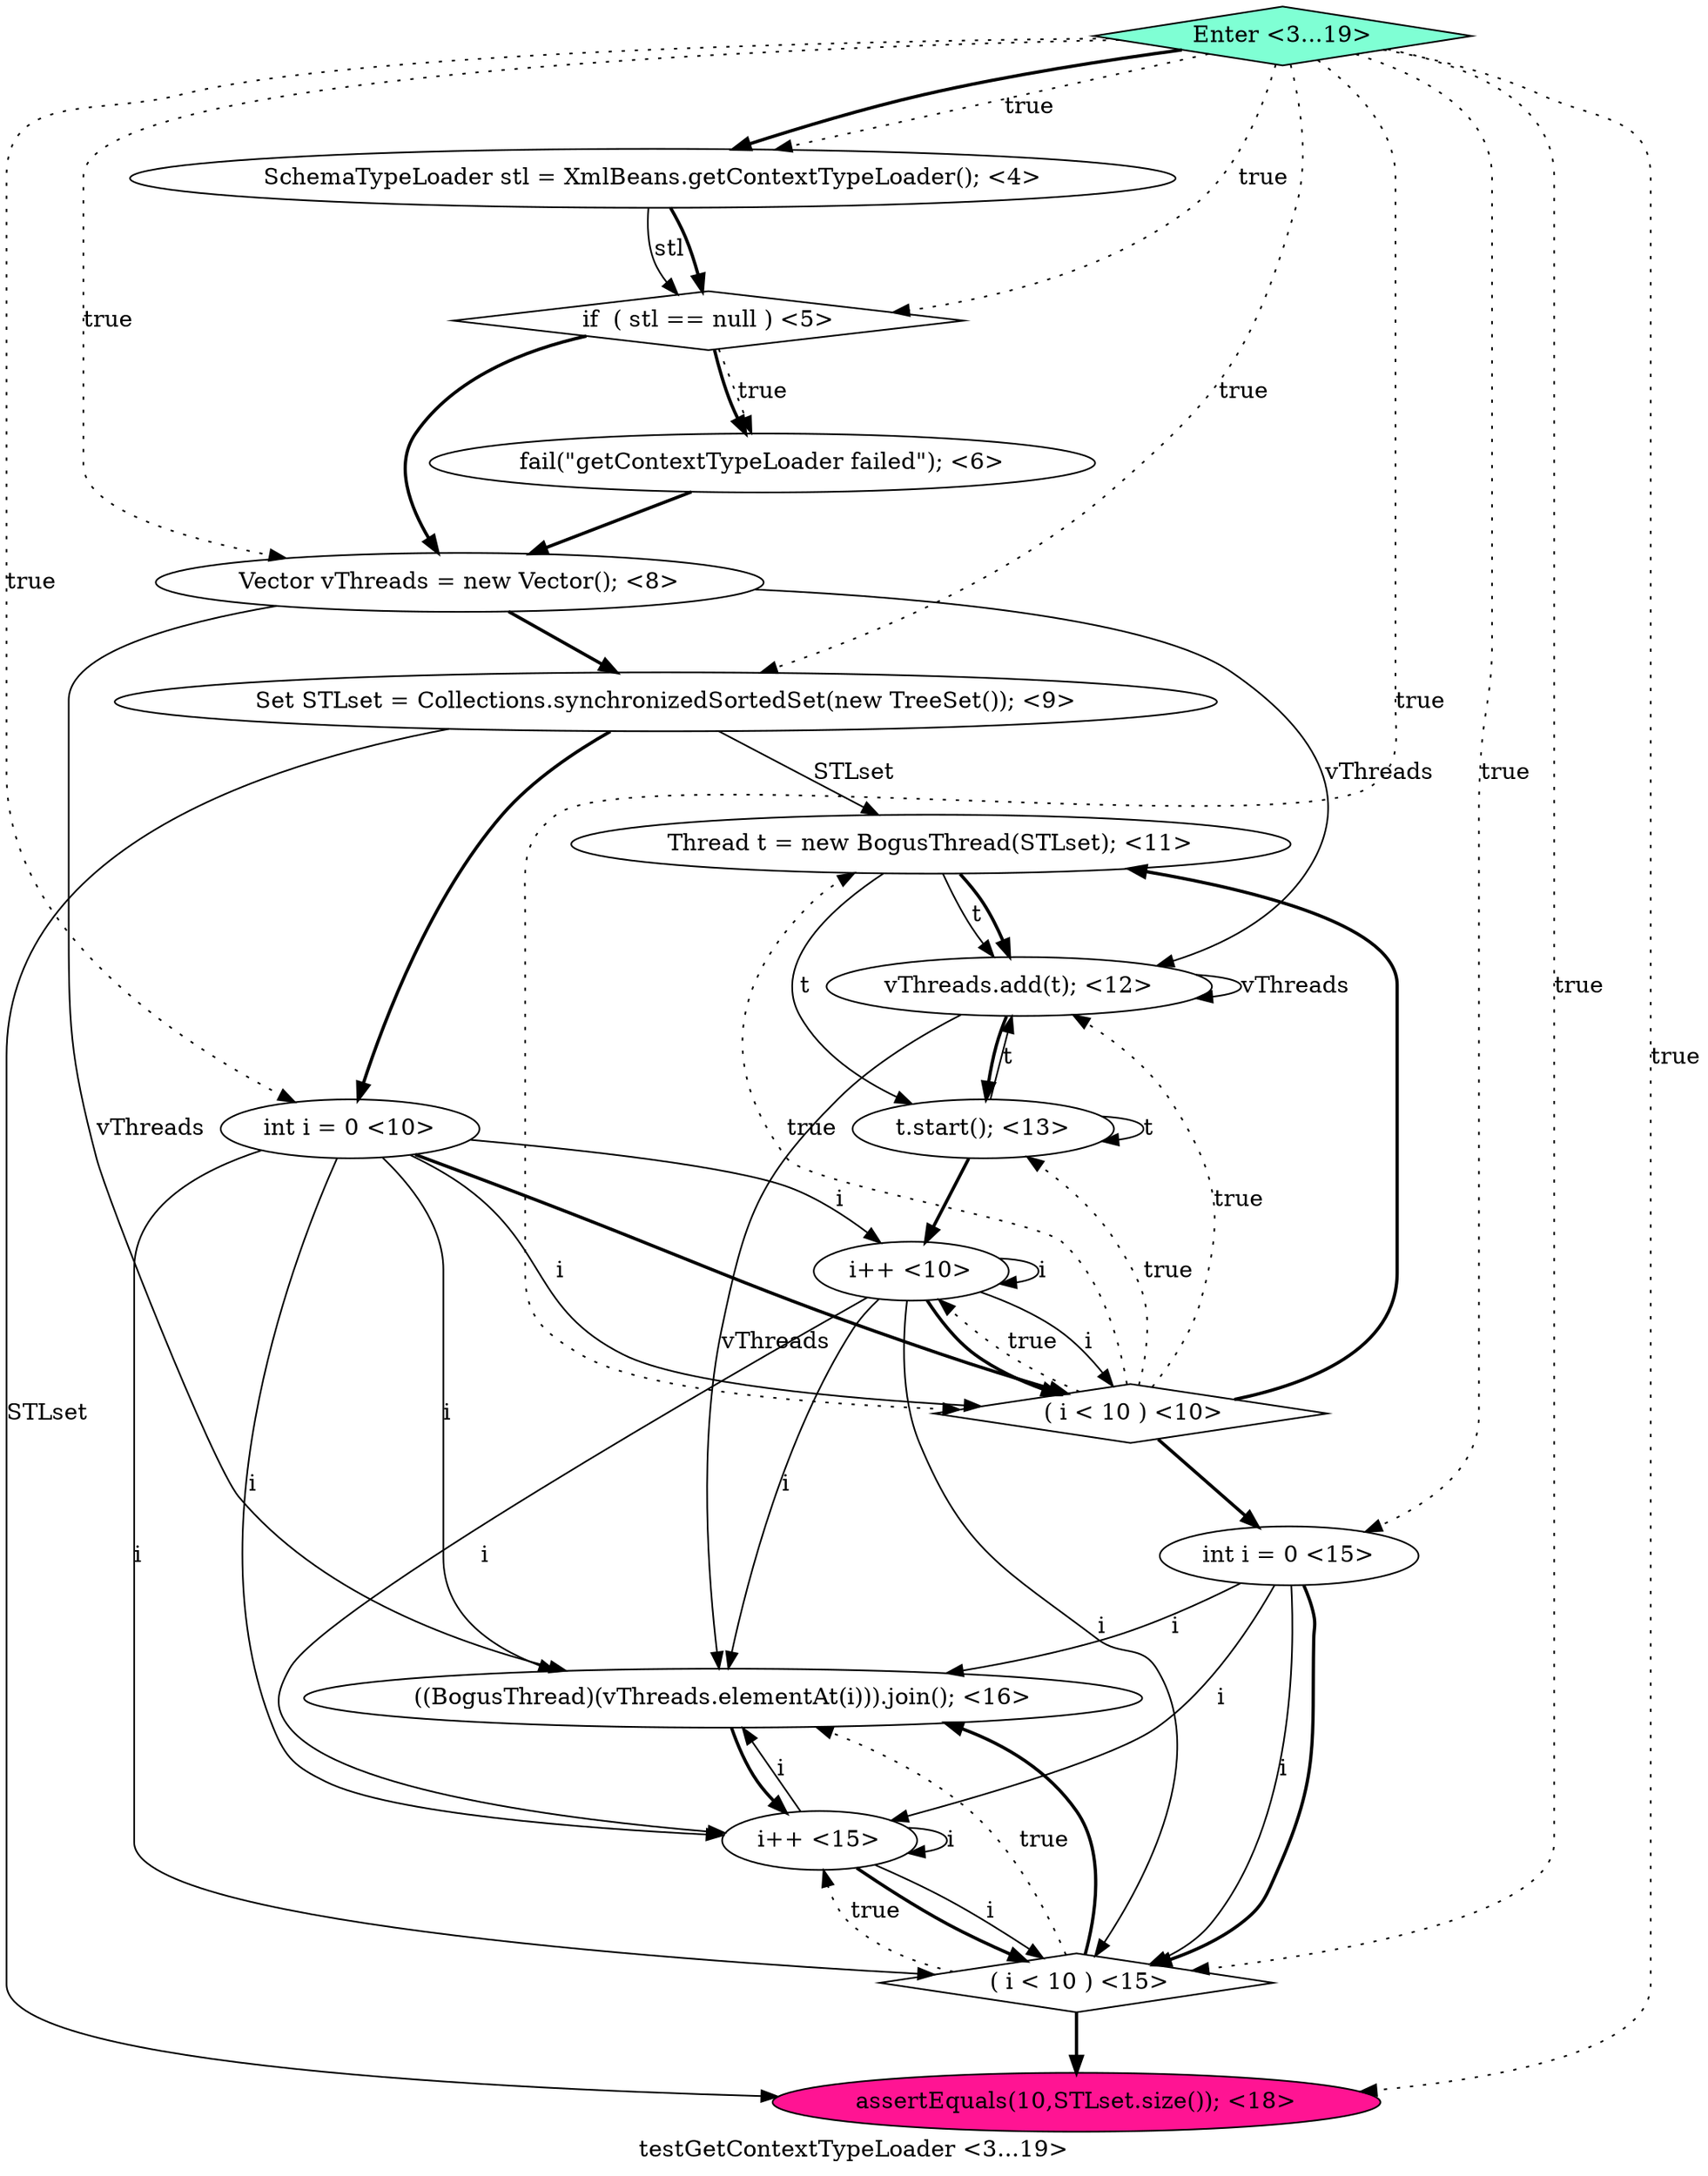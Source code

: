 digraph PDG {
label = "testGetContextTypeLoader <3...19>";
0.0 [style = filled, label = "SchemaTypeLoader stl = XmlBeans.getContextTypeLoader(); <4>", fillcolor = white, shape = ellipse];
0.6 [style = filled, label = " ( i < 10 ) <10>", fillcolor = white, shape = diamond];
0.7 [style = filled, label = "i++ <10>", fillcolor = white, shape = ellipse];
0.1 [style = filled, label = "if  ( stl == null ) <5>", fillcolor = white, shape = diamond];
0.8 [style = filled, label = "Thread t = new BogusThread(STLset); <11>", fillcolor = white, shape = ellipse];
0.12 [style = filled, label = " ( i < 10 ) <15>", fillcolor = white, shape = diamond];
0.14 [style = filled, label = "((BogusThread)(vThreads.elementAt(i))).join(); <16>", fillcolor = white, shape = ellipse];
0.4 [style = filled, label = "Set STLset = Collections.synchronizedSortedSet(new TreeSet()); <9>", fillcolor = white, shape = ellipse];
0.15 [style = filled, label = "assertEquals(10,STLset.size()); <18>", fillcolor = deeppink, shape = ellipse];
0.16 [style = filled, label = "Enter <3...19>", fillcolor = aquamarine, shape = diamond];
0.5 [style = filled, label = "int i = 0 <10>", fillcolor = white, shape = ellipse];
0.11 [style = filled, label = "int i = 0 <15>", fillcolor = white, shape = ellipse];
0.13 [style = filled, label = "i++ <15>", fillcolor = white, shape = ellipse];
0.9 [style = filled, label = "vThreads.add(t); <12>", fillcolor = white, shape = ellipse];
0.2 [style = filled, label = "fail(\"getContextTypeLoader failed\"); <6>", fillcolor = white, shape = ellipse];
0.10 [style = filled, label = "t.start(); <13>", fillcolor = white, shape = ellipse];
0.3 [style = filled, label = "Vector vThreads = new Vector(); <8>", fillcolor = white, shape = ellipse];
0.0 -> 0.1 [style = solid, label="stl"];
0.0 -> 0.1 [style = bold, label=""];
0.1 -> 0.2 [style = dotted, label="true"];
0.1 -> 0.2 [style = bold, label=""];
0.1 -> 0.3 [style = bold, label=""];
0.2 -> 0.3 [style = bold, label=""];
0.3 -> 0.4 [style = bold, label=""];
0.3 -> 0.9 [style = solid, label="vThreads"];
0.3 -> 0.14 [style = solid, label="vThreads"];
0.4 -> 0.5 [style = bold, label=""];
0.4 -> 0.8 [style = solid, label="STLset"];
0.4 -> 0.15 [style = solid, label="STLset"];
0.5 -> 0.6 [style = solid, label="i"];
0.5 -> 0.6 [style = bold, label=""];
0.5 -> 0.7 [style = solid, label="i"];
0.5 -> 0.12 [style = solid, label="i"];
0.5 -> 0.13 [style = solid, label="i"];
0.5 -> 0.14 [style = solid, label="i"];
0.6 -> 0.7 [style = dotted, label="true"];
0.6 -> 0.8 [style = dotted, label="true"];
0.6 -> 0.8 [style = bold, label=""];
0.6 -> 0.9 [style = dotted, label="true"];
0.6 -> 0.10 [style = dotted, label="true"];
0.6 -> 0.11 [style = bold, label=""];
0.7 -> 0.6 [style = solid, label="i"];
0.7 -> 0.6 [style = bold, label=""];
0.7 -> 0.7 [style = solid, label="i"];
0.7 -> 0.12 [style = solid, label="i"];
0.7 -> 0.13 [style = solid, label="i"];
0.7 -> 0.14 [style = solid, label="i"];
0.8 -> 0.9 [style = solid, label="t"];
0.8 -> 0.9 [style = bold, label=""];
0.8 -> 0.10 [style = solid, label="t"];
0.9 -> 0.9 [style = solid, label="vThreads"];
0.9 -> 0.10 [style = bold, label=""];
0.9 -> 0.14 [style = solid, label="vThreads"];
0.10 -> 0.7 [style = bold, label=""];
0.10 -> 0.9 [style = solid, label="t"];
0.10 -> 0.10 [style = solid, label="t"];
0.11 -> 0.12 [style = solid, label="i"];
0.11 -> 0.12 [style = bold, label=""];
0.11 -> 0.13 [style = solid, label="i"];
0.11 -> 0.14 [style = solid, label="i"];
0.12 -> 0.13 [style = dotted, label="true"];
0.12 -> 0.14 [style = dotted, label="true"];
0.12 -> 0.14 [style = bold, label=""];
0.12 -> 0.15 [style = bold, label=""];
0.13 -> 0.12 [style = solid, label="i"];
0.13 -> 0.12 [style = bold, label=""];
0.13 -> 0.13 [style = solid, label="i"];
0.13 -> 0.14 [style = solid, label="i"];
0.14 -> 0.13 [style = bold, label=""];
0.16 -> 0.0 [style = dotted, label="true"];
0.16 -> 0.0 [style = bold, label=""];
0.16 -> 0.1 [style = dotted, label="true"];
0.16 -> 0.3 [style = dotted, label="true"];
0.16 -> 0.4 [style = dotted, label="true"];
0.16 -> 0.5 [style = dotted, label="true"];
0.16 -> 0.6 [style = dotted, label="true"];
0.16 -> 0.11 [style = dotted, label="true"];
0.16 -> 0.12 [style = dotted, label="true"];
0.16 -> 0.15 [style = dotted, label="true"];
}
